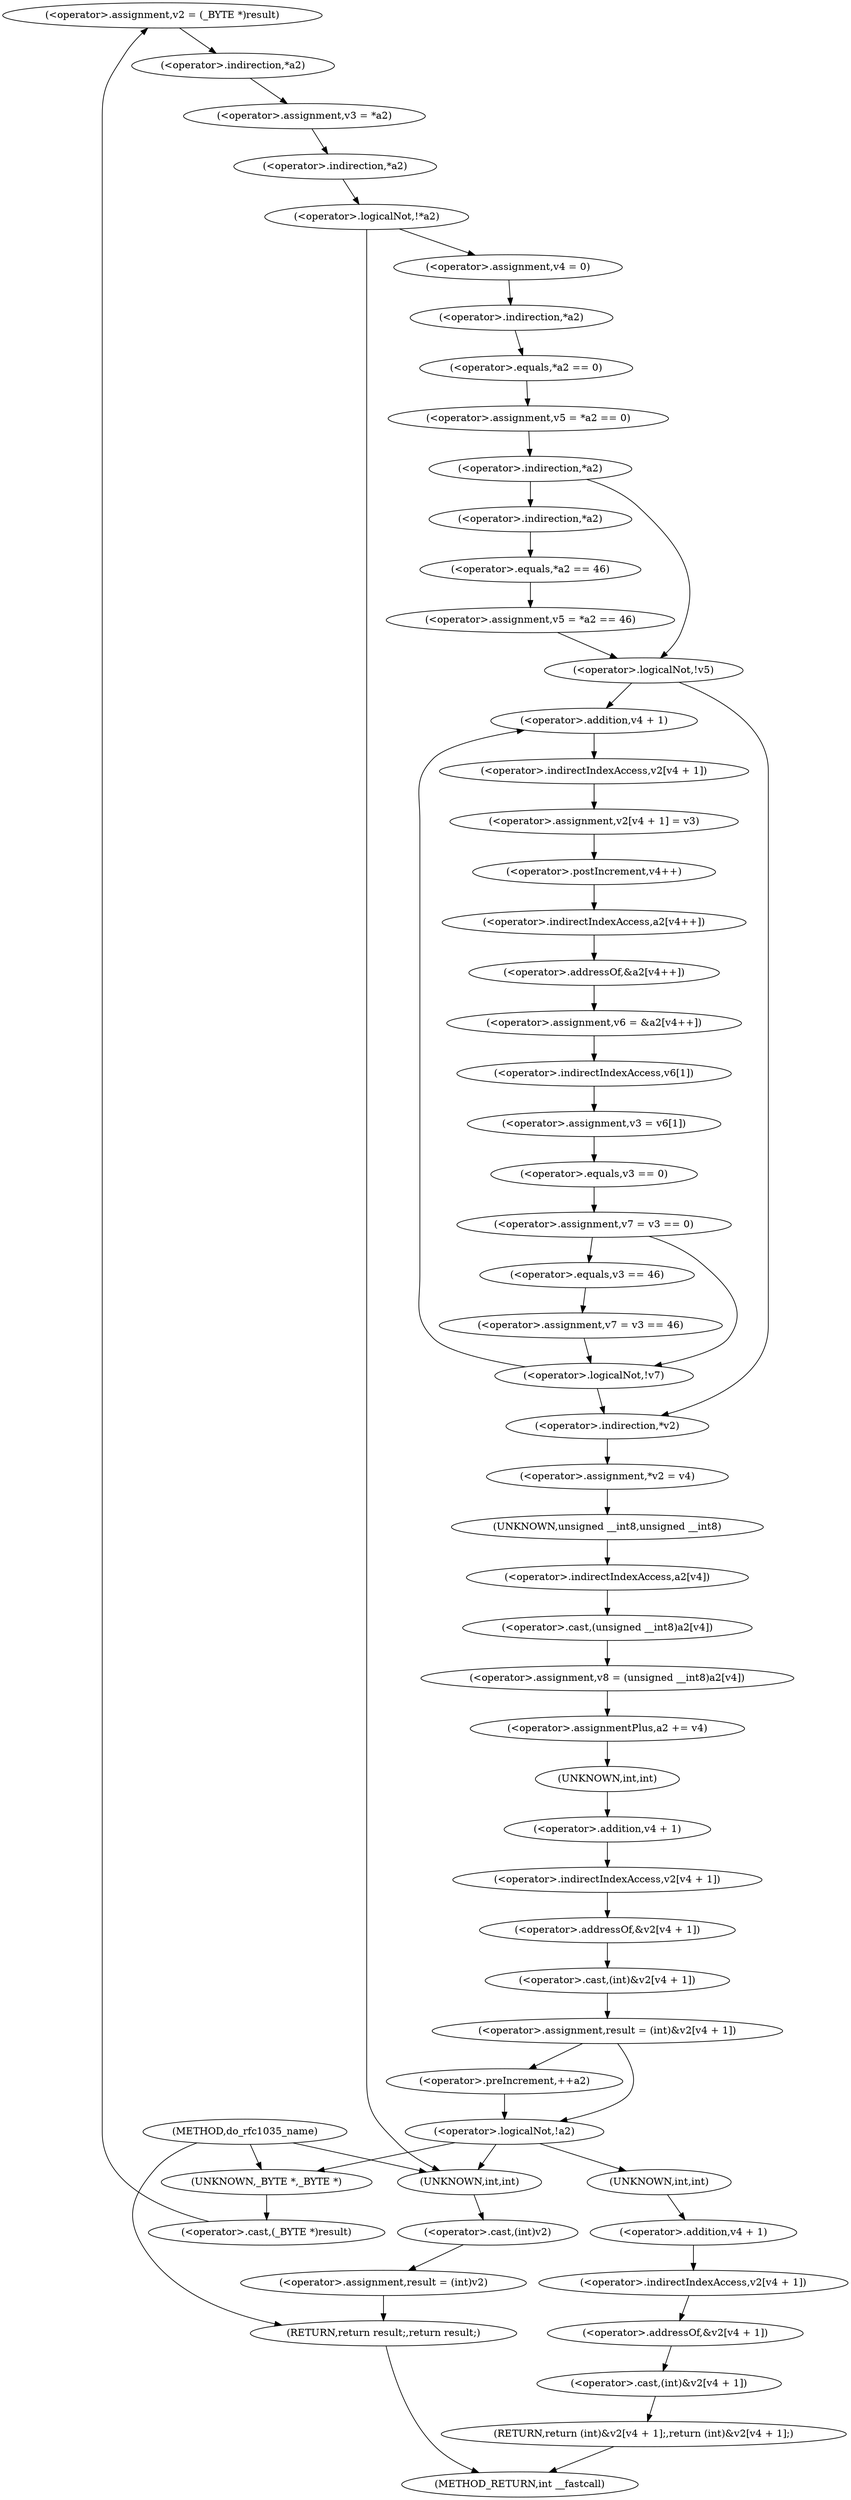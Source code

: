 digraph do_rfc1035_name {  
"1000125" [label = "(<operator>.assignment,v2 = (_BYTE *)result)" ]
"1000127" [label = "(<operator>.cast,(_BYTE *)result)" ]
"1000128" [label = "(UNKNOWN,_BYTE *,_BYTE *)" ]
"1000130" [label = "(<operator>.assignment,v3 = *a2)" ]
"1000132" [label = "(<operator>.indirection,*a2)" ]
"1000135" [label = "(<operator>.logicalNot,!*a2)" ]
"1000136" [label = "(<operator>.indirection,*a2)" ]
"1000139" [label = "(<operator>.assignment,v4 = 0)" ]
"1000142" [label = "(<operator>.assignment,v5 = *a2 == 0)" ]
"1000144" [label = "(<operator>.equals,*a2 == 0)" ]
"1000145" [label = "(<operator>.indirection,*a2)" ]
"1000149" [label = "(<operator>.indirection,*a2)" ]
"1000151" [label = "(<operator>.assignment,v5 = *a2 == 46)" ]
"1000153" [label = "(<operator>.equals,*a2 == 46)" ]
"1000154" [label = "(<operator>.indirection,*a2)" ]
"1000158" [label = "(<operator>.logicalNot,!v5)" ]
"1000163" [label = "(<operator>.assignment,v2[v4 + 1] = v3)" ]
"1000164" [label = "(<operator>.indirectIndexAccess,v2[v4 + 1])" ]
"1000166" [label = "(<operator>.addition,v4 + 1)" ]
"1000170" [label = "(<operator>.assignment,v6 = &a2[v4++])" ]
"1000172" [label = "(<operator>.addressOf,&a2[v4++])" ]
"1000173" [label = "(<operator>.indirectIndexAccess,a2[v4++])" ]
"1000175" [label = "(<operator>.postIncrement,v4++)" ]
"1000177" [label = "(<operator>.assignment,v3 = v6[1])" ]
"1000179" [label = "(<operator>.indirectIndexAccess,v6[1])" ]
"1000182" [label = "(<operator>.assignment,v7 = v3 == 0)" ]
"1000184" [label = "(<operator>.equals,v3 == 0)" ]
"1000189" [label = "(<operator>.assignment,v7 = v3 == 46)" ]
"1000191" [label = "(<operator>.equals,v3 == 46)" ]
"1000194" [label = "(<operator>.logicalNot,!v7)" ]
"1000196" [label = "(<operator>.assignment,*v2 = v4)" ]
"1000197" [label = "(<operator>.indirection,*v2)" ]
"1000200" [label = "(<operator>.assignment,v8 = (unsigned __int8)a2[v4])" ]
"1000202" [label = "(<operator>.cast,(unsigned __int8)a2[v4])" ]
"1000203" [label = "(UNKNOWN,unsigned __int8,unsigned __int8)" ]
"1000204" [label = "(<operator>.indirectIndexAccess,a2[v4])" ]
"1000207" [label = "(<operator>.assignmentPlus,a2 += v4)" ]
"1000210" [label = "(<operator>.assignment,result = (int)&v2[v4 + 1])" ]
"1000212" [label = "(<operator>.cast,(int)&v2[v4 + 1])" ]
"1000213" [label = "(UNKNOWN,int,int)" ]
"1000214" [label = "(<operator>.addressOf,&v2[v4 + 1])" ]
"1000215" [label = "(<operator>.indirectIndexAccess,v2[v4 + 1])" ]
"1000217" [label = "(<operator>.addition,v4 + 1)" ]
"1000222" [label = "(<operator>.preIncrement,++a2)" ]
"1000225" [label = "(<operator>.logicalNot,!a2)" ]
"1000227" [label = "(RETURN,return (int)&v2[v4 + 1];,return (int)&v2[v4 + 1];)" ]
"1000228" [label = "(<operator>.cast,(int)&v2[v4 + 1])" ]
"1000229" [label = "(UNKNOWN,int,int)" ]
"1000230" [label = "(<operator>.addressOf,&v2[v4 + 1])" ]
"1000231" [label = "(<operator>.indirectIndexAccess,v2[v4 + 1])" ]
"1000233" [label = "(<operator>.addition,v4 + 1)" ]
"1000236" [label = "(<operator>.assignment,result = (int)v2)" ]
"1000238" [label = "(<operator>.cast,(int)v2)" ]
"1000239" [label = "(UNKNOWN,int,int)" ]
"1000241" [label = "(RETURN,return result;,return result;)" ]
"1000108" [label = "(METHOD,do_rfc1035_name)" ]
"1000243" [label = "(METHOD_RETURN,int __fastcall)" ]
  "1000125" -> "1000132" 
  "1000127" -> "1000125" 
  "1000128" -> "1000127" 
  "1000130" -> "1000136" 
  "1000132" -> "1000130" 
  "1000135" -> "1000239" 
  "1000135" -> "1000139" 
  "1000136" -> "1000135" 
  "1000139" -> "1000145" 
  "1000142" -> "1000149" 
  "1000144" -> "1000142" 
  "1000145" -> "1000144" 
  "1000149" -> "1000154" 
  "1000149" -> "1000158" 
  "1000151" -> "1000158" 
  "1000153" -> "1000151" 
  "1000154" -> "1000153" 
  "1000158" -> "1000166" 
  "1000158" -> "1000197" 
  "1000163" -> "1000175" 
  "1000164" -> "1000163" 
  "1000166" -> "1000164" 
  "1000170" -> "1000179" 
  "1000172" -> "1000170" 
  "1000173" -> "1000172" 
  "1000175" -> "1000173" 
  "1000177" -> "1000184" 
  "1000179" -> "1000177" 
  "1000182" -> "1000194" 
  "1000182" -> "1000191" 
  "1000184" -> "1000182" 
  "1000189" -> "1000194" 
  "1000191" -> "1000189" 
  "1000194" -> "1000166" 
  "1000194" -> "1000197" 
  "1000196" -> "1000203" 
  "1000197" -> "1000196" 
  "1000200" -> "1000207" 
  "1000202" -> "1000200" 
  "1000203" -> "1000204" 
  "1000204" -> "1000202" 
  "1000207" -> "1000213" 
  "1000210" -> "1000222" 
  "1000210" -> "1000225" 
  "1000212" -> "1000210" 
  "1000213" -> "1000217" 
  "1000214" -> "1000212" 
  "1000215" -> "1000214" 
  "1000217" -> "1000215" 
  "1000222" -> "1000225" 
  "1000225" -> "1000229" 
  "1000225" -> "1000128" 
  "1000225" -> "1000239" 
  "1000227" -> "1000243" 
  "1000228" -> "1000227" 
  "1000229" -> "1000233" 
  "1000230" -> "1000228" 
  "1000231" -> "1000230" 
  "1000233" -> "1000231" 
  "1000236" -> "1000241" 
  "1000238" -> "1000236" 
  "1000239" -> "1000238" 
  "1000241" -> "1000243" 
  "1000108" -> "1000128" 
  "1000108" -> "1000239" 
  "1000108" -> "1000241" 
}
